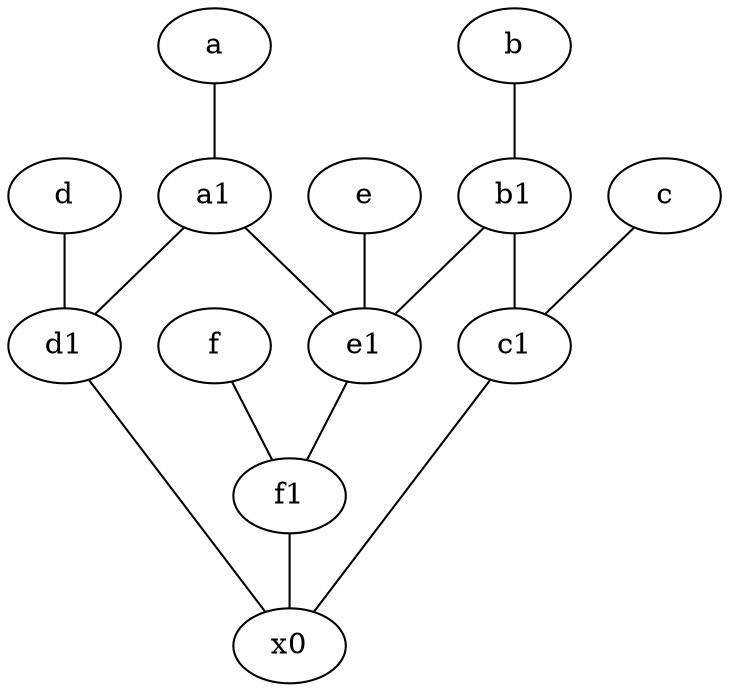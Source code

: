 graph {
	node [labelfontsize=50]
	c1 [labelfontsize=50 pos="4.5,3!"]
	d [labelfontsize=50 pos="2,5!"]
	a [labelfontsize=50 pos="8,2!"]
	c [labelfontsize=50 pos="4.5,2!"]
	e [labelfontsize=50 pos="7,9!"]
	b1 [labelfontsize=50 pos="9,4!"]
	d1 [labelfontsize=50 pos="3,5!"]
	b [labelfontsize=50 pos="10,4!"]
	x0 [labelfontsize=50]
	f1 [labelfontsize=50 pos="3,8!"]
	f [labelfontsize=50 pos="3,9!"]
	e1 [labelfontsize=50 pos="7,7!"]
	a1 [labelfontsize=50 pos="8,3!"]
	d1 -- x0
	a1 -- d1
	f -- f1
	c -- c1
	e1 -- f1
	e -- e1
	d -- d1
	b1 -- e1
	b -- b1
	b1 -- c1
	a1 -- e1
	f1 -- x0
	a -- a1
	c1 -- x0
}

